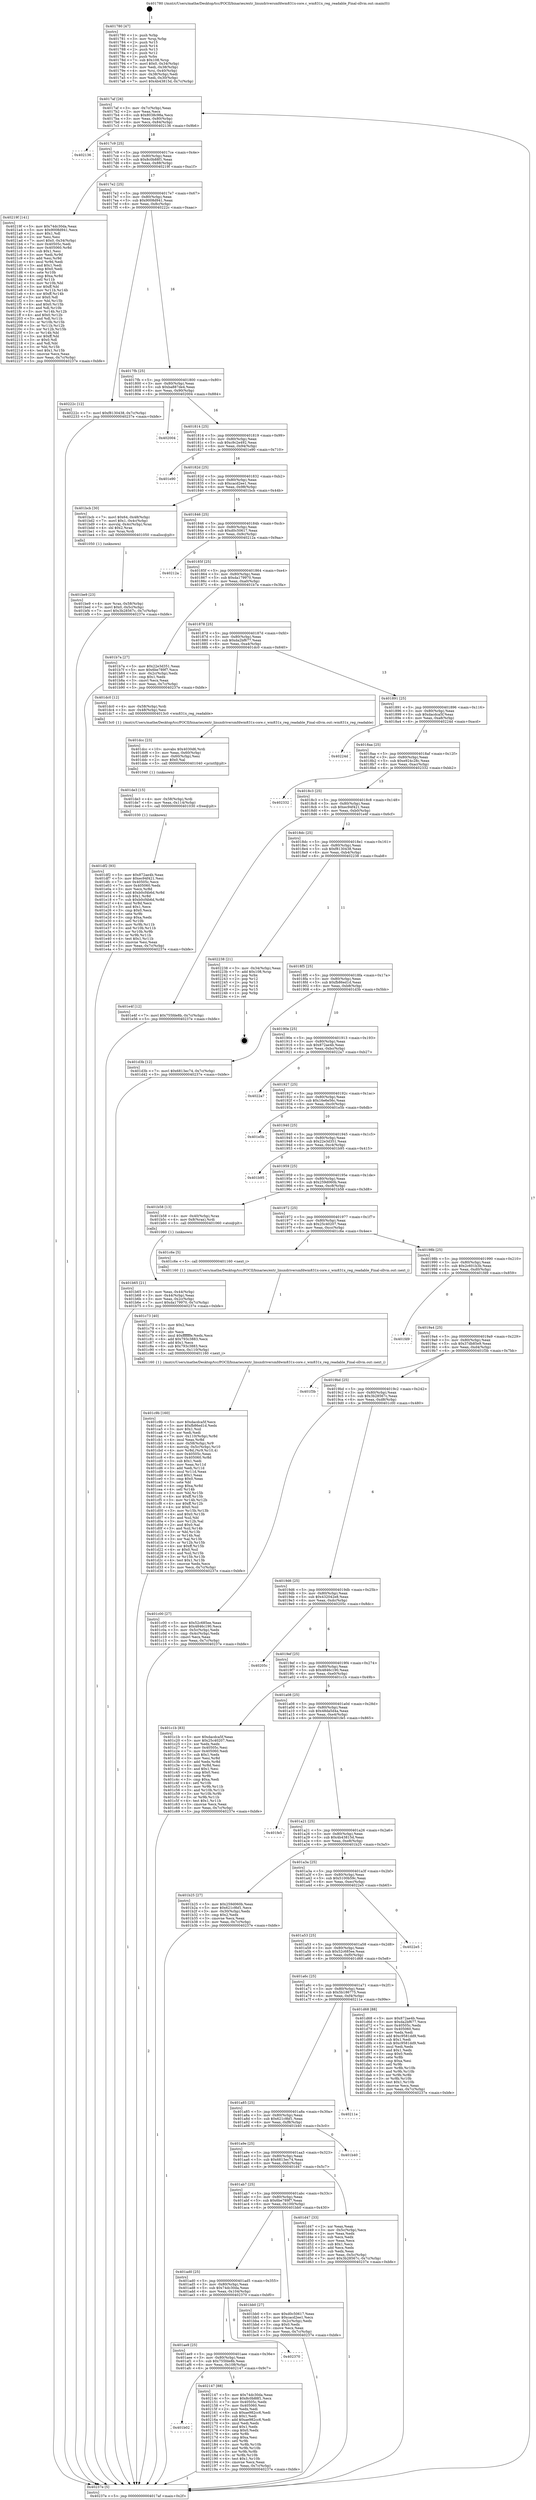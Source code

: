 digraph "0x401780" {
  label = "0x401780 (/mnt/c/Users/mathe/Desktop/tcc/POCII/binaries/extr_linuxdriversmfdwm831x-core.c_wm831x_reg_readable_Final-ollvm.out::main(0))"
  labelloc = "t"
  node[shape=record]

  Entry [label="",width=0.3,height=0.3,shape=circle,fillcolor=black,style=filled]
  "0x4017af" [label="{
     0x4017af [26]\l
     | [instrs]\l
     &nbsp;&nbsp;0x4017af \<+3\>: mov -0x7c(%rbp),%eax\l
     &nbsp;&nbsp;0x4017b2 \<+2\>: mov %eax,%ecx\l
     &nbsp;&nbsp;0x4017b4 \<+6\>: sub $0x8038c98a,%ecx\l
     &nbsp;&nbsp;0x4017ba \<+3\>: mov %eax,-0x80(%rbp)\l
     &nbsp;&nbsp;0x4017bd \<+6\>: mov %ecx,-0x84(%rbp)\l
     &nbsp;&nbsp;0x4017c3 \<+6\>: je 0000000000402136 \<main+0x9b6\>\l
  }"]
  "0x402136" [label="{
     0x402136\l
  }", style=dashed]
  "0x4017c9" [label="{
     0x4017c9 [25]\l
     | [instrs]\l
     &nbsp;&nbsp;0x4017c9 \<+5\>: jmp 00000000004017ce \<main+0x4e\>\l
     &nbsp;&nbsp;0x4017ce \<+3\>: mov -0x80(%rbp),%eax\l
     &nbsp;&nbsp;0x4017d1 \<+5\>: sub $0x8c0b88f1,%eax\l
     &nbsp;&nbsp;0x4017d6 \<+6\>: mov %eax,-0x88(%rbp)\l
     &nbsp;&nbsp;0x4017dc \<+6\>: je 000000000040219f \<main+0xa1f\>\l
  }"]
  Exit [label="",width=0.3,height=0.3,shape=circle,fillcolor=black,style=filled,peripheries=2]
  "0x40219f" [label="{
     0x40219f [141]\l
     | [instrs]\l
     &nbsp;&nbsp;0x40219f \<+5\>: mov $0x74dc30da,%eax\l
     &nbsp;&nbsp;0x4021a4 \<+5\>: mov $0x9008d941,%ecx\l
     &nbsp;&nbsp;0x4021a9 \<+2\>: mov $0x1,%dl\l
     &nbsp;&nbsp;0x4021ab \<+2\>: xor %esi,%esi\l
     &nbsp;&nbsp;0x4021ad \<+7\>: movl $0x0,-0x34(%rbp)\l
     &nbsp;&nbsp;0x4021b4 \<+7\>: mov 0x40505c,%edi\l
     &nbsp;&nbsp;0x4021bb \<+8\>: mov 0x405060,%r8d\l
     &nbsp;&nbsp;0x4021c3 \<+3\>: sub $0x1,%esi\l
     &nbsp;&nbsp;0x4021c6 \<+3\>: mov %edi,%r9d\l
     &nbsp;&nbsp;0x4021c9 \<+3\>: add %esi,%r9d\l
     &nbsp;&nbsp;0x4021cc \<+4\>: imul %r9d,%edi\l
     &nbsp;&nbsp;0x4021d0 \<+3\>: and $0x1,%edi\l
     &nbsp;&nbsp;0x4021d3 \<+3\>: cmp $0x0,%edi\l
     &nbsp;&nbsp;0x4021d6 \<+4\>: sete %r10b\l
     &nbsp;&nbsp;0x4021da \<+4\>: cmp $0xa,%r8d\l
     &nbsp;&nbsp;0x4021de \<+4\>: setl %r11b\l
     &nbsp;&nbsp;0x4021e2 \<+3\>: mov %r10b,%bl\l
     &nbsp;&nbsp;0x4021e5 \<+3\>: xor $0xff,%bl\l
     &nbsp;&nbsp;0x4021e8 \<+3\>: mov %r11b,%r14b\l
     &nbsp;&nbsp;0x4021eb \<+4\>: xor $0xff,%r14b\l
     &nbsp;&nbsp;0x4021ef \<+3\>: xor $0x0,%dl\l
     &nbsp;&nbsp;0x4021f2 \<+3\>: mov %bl,%r15b\l
     &nbsp;&nbsp;0x4021f5 \<+4\>: and $0x0,%r15b\l
     &nbsp;&nbsp;0x4021f9 \<+3\>: and %dl,%r10b\l
     &nbsp;&nbsp;0x4021fc \<+3\>: mov %r14b,%r12b\l
     &nbsp;&nbsp;0x4021ff \<+4\>: and $0x0,%r12b\l
     &nbsp;&nbsp;0x402203 \<+3\>: and %dl,%r11b\l
     &nbsp;&nbsp;0x402206 \<+3\>: or %r10b,%r15b\l
     &nbsp;&nbsp;0x402209 \<+3\>: or %r11b,%r12b\l
     &nbsp;&nbsp;0x40220c \<+3\>: xor %r12b,%r15b\l
     &nbsp;&nbsp;0x40220f \<+3\>: or %r14b,%bl\l
     &nbsp;&nbsp;0x402212 \<+3\>: xor $0xff,%bl\l
     &nbsp;&nbsp;0x402215 \<+3\>: or $0x0,%dl\l
     &nbsp;&nbsp;0x402218 \<+2\>: and %dl,%bl\l
     &nbsp;&nbsp;0x40221a \<+3\>: or %bl,%r15b\l
     &nbsp;&nbsp;0x40221d \<+4\>: test $0x1,%r15b\l
     &nbsp;&nbsp;0x402221 \<+3\>: cmovne %ecx,%eax\l
     &nbsp;&nbsp;0x402224 \<+3\>: mov %eax,-0x7c(%rbp)\l
     &nbsp;&nbsp;0x402227 \<+5\>: jmp 000000000040237e \<main+0xbfe\>\l
  }"]
  "0x4017e2" [label="{
     0x4017e2 [25]\l
     | [instrs]\l
     &nbsp;&nbsp;0x4017e2 \<+5\>: jmp 00000000004017e7 \<main+0x67\>\l
     &nbsp;&nbsp;0x4017e7 \<+3\>: mov -0x80(%rbp),%eax\l
     &nbsp;&nbsp;0x4017ea \<+5\>: sub $0x9008d941,%eax\l
     &nbsp;&nbsp;0x4017ef \<+6\>: mov %eax,-0x8c(%rbp)\l
     &nbsp;&nbsp;0x4017f5 \<+6\>: je 000000000040222c \<main+0xaac\>\l
  }"]
  "0x401b02" [label="{
     0x401b02\l
  }", style=dashed]
  "0x40222c" [label="{
     0x40222c [12]\l
     | [instrs]\l
     &nbsp;&nbsp;0x40222c \<+7\>: movl $0xf8130438,-0x7c(%rbp)\l
     &nbsp;&nbsp;0x402233 \<+5\>: jmp 000000000040237e \<main+0xbfe\>\l
  }"]
  "0x4017fb" [label="{
     0x4017fb [25]\l
     | [instrs]\l
     &nbsp;&nbsp;0x4017fb \<+5\>: jmp 0000000000401800 \<main+0x80\>\l
     &nbsp;&nbsp;0x401800 \<+3\>: mov -0x80(%rbp),%eax\l
     &nbsp;&nbsp;0x401803 \<+5\>: sub $0xba887de4,%eax\l
     &nbsp;&nbsp;0x401808 \<+6\>: mov %eax,-0x90(%rbp)\l
     &nbsp;&nbsp;0x40180e \<+6\>: je 0000000000402004 \<main+0x884\>\l
  }"]
  "0x402147" [label="{
     0x402147 [88]\l
     | [instrs]\l
     &nbsp;&nbsp;0x402147 \<+5\>: mov $0x74dc30da,%eax\l
     &nbsp;&nbsp;0x40214c \<+5\>: mov $0x8c0b88f1,%ecx\l
     &nbsp;&nbsp;0x402151 \<+7\>: mov 0x40505c,%edx\l
     &nbsp;&nbsp;0x402158 \<+7\>: mov 0x405060,%esi\l
     &nbsp;&nbsp;0x40215f \<+2\>: mov %edx,%edi\l
     &nbsp;&nbsp;0x402161 \<+6\>: sub $0xae982cc6,%edi\l
     &nbsp;&nbsp;0x402167 \<+3\>: sub $0x1,%edi\l
     &nbsp;&nbsp;0x40216a \<+6\>: add $0xae982cc6,%edi\l
     &nbsp;&nbsp;0x402170 \<+3\>: imul %edi,%edx\l
     &nbsp;&nbsp;0x402173 \<+3\>: and $0x1,%edx\l
     &nbsp;&nbsp;0x402176 \<+3\>: cmp $0x0,%edx\l
     &nbsp;&nbsp;0x402179 \<+4\>: sete %r8b\l
     &nbsp;&nbsp;0x40217d \<+3\>: cmp $0xa,%esi\l
     &nbsp;&nbsp;0x402180 \<+4\>: setl %r9b\l
     &nbsp;&nbsp;0x402184 \<+3\>: mov %r8b,%r10b\l
     &nbsp;&nbsp;0x402187 \<+3\>: and %r9b,%r10b\l
     &nbsp;&nbsp;0x40218a \<+3\>: xor %r9b,%r8b\l
     &nbsp;&nbsp;0x40218d \<+3\>: or %r8b,%r10b\l
     &nbsp;&nbsp;0x402190 \<+4\>: test $0x1,%r10b\l
     &nbsp;&nbsp;0x402194 \<+3\>: cmovne %ecx,%eax\l
     &nbsp;&nbsp;0x402197 \<+3\>: mov %eax,-0x7c(%rbp)\l
     &nbsp;&nbsp;0x40219a \<+5\>: jmp 000000000040237e \<main+0xbfe\>\l
  }"]
  "0x402004" [label="{
     0x402004\l
  }", style=dashed]
  "0x401814" [label="{
     0x401814 [25]\l
     | [instrs]\l
     &nbsp;&nbsp;0x401814 \<+5\>: jmp 0000000000401819 \<main+0x99\>\l
     &nbsp;&nbsp;0x401819 \<+3\>: mov -0x80(%rbp),%eax\l
     &nbsp;&nbsp;0x40181c \<+5\>: sub $0xc9c2e492,%eax\l
     &nbsp;&nbsp;0x401821 \<+6\>: mov %eax,-0x94(%rbp)\l
     &nbsp;&nbsp;0x401827 \<+6\>: je 0000000000401e90 \<main+0x710\>\l
  }"]
  "0x401ae9" [label="{
     0x401ae9 [25]\l
     | [instrs]\l
     &nbsp;&nbsp;0x401ae9 \<+5\>: jmp 0000000000401aee \<main+0x36e\>\l
     &nbsp;&nbsp;0x401aee \<+3\>: mov -0x80(%rbp),%eax\l
     &nbsp;&nbsp;0x401af1 \<+5\>: sub $0x755fde8b,%eax\l
     &nbsp;&nbsp;0x401af6 \<+6\>: mov %eax,-0x108(%rbp)\l
     &nbsp;&nbsp;0x401afc \<+6\>: je 0000000000402147 \<main+0x9c7\>\l
  }"]
  "0x401e90" [label="{
     0x401e90\l
  }", style=dashed]
  "0x40182d" [label="{
     0x40182d [25]\l
     | [instrs]\l
     &nbsp;&nbsp;0x40182d \<+5\>: jmp 0000000000401832 \<main+0xb2\>\l
     &nbsp;&nbsp;0x401832 \<+3\>: mov -0x80(%rbp),%eax\l
     &nbsp;&nbsp;0x401835 \<+5\>: sub $0xcacd2ee1,%eax\l
     &nbsp;&nbsp;0x40183a \<+6\>: mov %eax,-0x98(%rbp)\l
     &nbsp;&nbsp;0x401840 \<+6\>: je 0000000000401bcb \<main+0x44b\>\l
  }"]
  "0x402370" [label="{
     0x402370\l
  }", style=dashed]
  "0x401bcb" [label="{
     0x401bcb [30]\l
     | [instrs]\l
     &nbsp;&nbsp;0x401bcb \<+7\>: movl $0x64,-0x48(%rbp)\l
     &nbsp;&nbsp;0x401bd2 \<+7\>: movl $0x1,-0x4c(%rbp)\l
     &nbsp;&nbsp;0x401bd9 \<+4\>: movslq -0x4c(%rbp),%rax\l
     &nbsp;&nbsp;0x401bdd \<+4\>: shl $0x2,%rax\l
     &nbsp;&nbsp;0x401be1 \<+3\>: mov %rax,%rdi\l
     &nbsp;&nbsp;0x401be4 \<+5\>: call 0000000000401050 \<malloc@plt\>\l
     | [calls]\l
     &nbsp;&nbsp;0x401050 \{1\} (unknown)\l
  }"]
  "0x401846" [label="{
     0x401846 [25]\l
     | [instrs]\l
     &nbsp;&nbsp;0x401846 \<+5\>: jmp 000000000040184b \<main+0xcb\>\l
     &nbsp;&nbsp;0x40184b \<+3\>: mov -0x80(%rbp),%eax\l
     &nbsp;&nbsp;0x40184e \<+5\>: sub $0xd0c50617,%eax\l
     &nbsp;&nbsp;0x401853 \<+6\>: mov %eax,-0x9c(%rbp)\l
     &nbsp;&nbsp;0x401859 \<+6\>: je 000000000040212a \<main+0x9aa\>\l
  }"]
  "0x401df2" [label="{
     0x401df2 [93]\l
     | [instrs]\l
     &nbsp;&nbsp;0x401df2 \<+5\>: mov $0x872ae4b,%eax\l
     &nbsp;&nbsp;0x401df7 \<+5\>: mov $0xec94f421,%esi\l
     &nbsp;&nbsp;0x401dfc \<+7\>: mov 0x40505c,%ecx\l
     &nbsp;&nbsp;0x401e03 \<+7\>: mov 0x405060,%edx\l
     &nbsp;&nbsp;0x401e0a \<+3\>: mov %ecx,%r8d\l
     &nbsp;&nbsp;0x401e0d \<+7\>: add $0xb0cf4b6d,%r8d\l
     &nbsp;&nbsp;0x401e14 \<+4\>: sub $0x1,%r8d\l
     &nbsp;&nbsp;0x401e18 \<+7\>: sub $0xb0cf4b6d,%r8d\l
     &nbsp;&nbsp;0x401e1f \<+4\>: imul %r8d,%ecx\l
     &nbsp;&nbsp;0x401e23 \<+3\>: and $0x1,%ecx\l
     &nbsp;&nbsp;0x401e26 \<+3\>: cmp $0x0,%ecx\l
     &nbsp;&nbsp;0x401e29 \<+4\>: sete %r9b\l
     &nbsp;&nbsp;0x401e2d \<+3\>: cmp $0xa,%edx\l
     &nbsp;&nbsp;0x401e30 \<+4\>: setl %r10b\l
     &nbsp;&nbsp;0x401e34 \<+3\>: mov %r9b,%r11b\l
     &nbsp;&nbsp;0x401e37 \<+3\>: and %r10b,%r11b\l
     &nbsp;&nbsp;0x401e3a \<+3\>: xor %r10b,%r9b\l
     &nbsp;&nbsp;0x401e3d \<+3\>: or %r9b,%r11b\l
     &nbsp;&nbsp;0x401e40 \<+4\>: test $0x1,%r11b\l
     &nbsp;&nbsp;0x401e44 \<+3\>: cmovne %esi,%eax\l
     &nbsp;&nbsp;0x401e47 \<+3\>: mov %eax,-0x7c(%rbp)\l
     &nbsp;&nbsp;0x401e4a \<+5\>: jmp 000000000040237e \<main+0xbfe\>\l
  }"]
  "0x40212a" [label="{
     0x40212a\l
  }", style=dashed]
  "0x40185f" [label="{
     0x40185f [25]\l
     | [instrs]\l
     &nbsp;&nbsp;0x40185f \<+5\>: jmp 0000000000401864 \<main+0xe4\>\l
     &nbsp;&nbsp;0x401864 \<+3\>: mov -0x80(%rbp),%eax\l
     &nbsp;&nbsp;0x401867 \<+5\>: sub $0xda179970,%eax\l
     &nbsp;&nbsp;0x40186c \<+6\>: mov %eax,-0xa0(%rbp)\l
     &nbsp;&nbsp;0x401872 \<+6\>: je 0000000000401b7a \<main+0x3fa\>\l
  }"]
  "0x401de3" [label="{
     0x401de3 [15]\l
     | [instrs]\l
     &nbsp;&nbsp;0x401de3 \<+4\>: mov -0x58(%rbp),%rdi\l
     &nbsp;&nbsp;0x401de7 \<+6\>: mov %eax,-0x114(%rbp)\l
     &nbsp;&nbsp;0x401ded \<+5\>: call 0000000000401030 \<free@plt\>\l
     | [calls]\l
     &nbsp;&nbsp;0x401030 \{1\} (unknown)\l
  }"]
  "0x401b7a" [label="{
     0x401b7a [27]\l
     | [instrs]\l
     &nbsp;&nbsp;0x401b7a \<+5\>: mov $0x22e3d351,%eax\l
     &nbsp;&nbsp;0x401b7f \<+5\>: mov $0x6be789f7,%ecx\l
     &nbsp;&nbsp;0x401b84 \<+3\>: mov -0x2c(%rbp),%edx\l
     &nbsp;&nbsp;0x401b87 \<+3\>: cmp $0x1,%edx\l
     &nbsp;&nbsp;0x401b8a \<+3\>: cmovl %ecx,%eax\l
     &nbsp;&nbsp;0x401b8d \<+3\>: mov %eax,-0x7c(%rbp)\l
     &nbsp;&nbsp;0x401b90 \<+5\>: jmp 000000000040237e \<main+0xbfe\>\l
  }"]
  "0x401878" [label="{
     0x401878 [25]\l
     | [instrs]\l
     &nbsp;&nbsp;0x401878 \<+5\>: jmp 000000000040187d \<main+0xfd\>\l
     &nbsp;&nbsp;0x40187d \<+3\>: mov -0x80(%rbp),%eax\l
     &nbsp;&nbsp;0x401880 \<+5\>: sub $0xda2bf677,%eax\l
     &nbsp;&nbsp;0x401885 \<+6\>: mov %eax,-0xa4(%rbp)\l
     &nbsp;&nbsp;0x40188b \<+6\>: je 0000000000401dc0 \<main+0x640\>\l
  }"]
  "0x401dcc" [label="{
     0x401dcc [23]\l
     | [instrs]\l
     &nbsp;&nbsp;0x401dcc \<+10\>: movabs $0x4030d6,%rdi\l
     &nbsp;&nbsp;0x401dd6 \<+3\>: mov %eax,-0x60(%rbp)\l
     &nbsp;&nbsp;0x401dd9 \<+3\>: mov -0x60(%rbp),%esi\l
     &nbsp;&nbsp;0x401ddc \<+2\>: mov $0x0,%al\l
     &nbsp;&nbsp;0x401dde \<+5\>: call 0000000000401040 \<printf@plt\>\l
     | [calls]\l
     &nbsp;&nbsp;0x401040 \{1\} (unknown)\l
  }"]
  "0x401dc0" [label="{
     0x401dc0 [12]\l
     | [instrs]\l
     &nbsp;&nbsp;0x401dc0 \<+4\>: mov -0x58(%rbp),%rdi\l
     &nbsp;&nbsp;0x401dc4 \<+3\>: mov -0x48(%rbp),%esi\l
     &nbsp;&nbsp;0x401dc7 \<+5\>: call 00000000004013c0 \<wm831x_reg_readable\>\l
     | [calls]\l
     &nbsp;&nbsp;0x4013c0 \{1\} (/mnt/c/Users/mathe/Desktop/tcc/POCII/binaries/extr_linuxdriversmfdwm831x-core.c_wm831x_reg_readable_Final-ollvm.out::wm831x_reg_readable)\l
  }"]
  "0x401891" [label="{
     0x401891 [25]\l
     | [instrs]\l
     &nbsp;&nbsp;0x401891 \<+5\>: jmp 0000000000401896 \<main+0x116\>\l
     &nbsp;&nbsp;0x401896 \<+3\>: mov -0x80(%rbp),%eax\l
     &nbsp;&nbsp;0x401899 \<+5\>: sub $0xdacdca5f,%eax\l
     &nbsp;&nbsp;0x40189e \<+6\>: mov %eax,-0xa8(%rbp)\l
     &nbsp;&nbsp;0x4018a4 \<+6\>: je 000000000040224d \<main+0xacd\>\l
  }"]
  "0x401c9b" [label="{
     0x401c9b [160]\l
     | [instrs]\l
     &nbsp;&nbsp;0x401c9b \<+5\>: mov $0xdacdca5f,%ecx\l
     &nbsp;&nbsp;0x401ca0 \<+5\>: mov $0xfb86ed1d,%edx\l
     &nbsp;&nbsp;0x401ca5 \<+3\>: mov $0x1,%sil\l
     &nbsp;&nbsp;0x401ca8 \<+2\>: xor %edi,%edi\l
     &nbsp;&nbsp;0x401caa \<+7\>: mov -0x110(%rbp),%r8d\l
     &nbsp;&nbsp;0x401cb1 \<+4\>: imul %eax,%r8d\l
     &nbsp;&nbsp;0x401cb5 \<+4\>: mov -0x58(%rbp),%r9\l
     &nbsp;&nbsp;0x401cb9 \<+4\>: movslq -0x5c(%rbp),%r10\l
     &nbsp;&nbsp;0x401cbd \<+4\>: mov %r8d,(%r9,%r10,4)\l
     &nbsp;&nbsp;0x401cc1 \<+7\>: mov 0x40505c,%eax\l
     &nbsp;&nbsp;0x401cc8 \<+8\>: mov 0x405060,%r8d\l
     &nbsp;&nbsp;0x401cd0 \<+3\>: sub $0x1,%edi\l
     &nbsp;&nbsp;0x401cd3 \<+3\>: mov %eax,%r11d\l
     &nbsp;&nbsp;0x401cd6 \<+3\>: add %edi,%r11d\l
     &nbsp;&nbsp;0x401cd9 \<+4\>: imul %r11d,%eax\l
     &nbsp;&nbsp;0x401cdd \<+3\>: and $0x1,%eax\l
     &nbsp;&nbsp;0x401ce0 \<+3\>: cmp $0x0,%eax\l
     &nbsp;&nbsp;0x401ce3 \<+3\>: sete %bl\l
     &nbsp;&nbsp;0x401ce6 \<+4\>: cmp $0xa,%r8d\l
     &nbsp;&nbsp;0x401cea \<+4\>: setl %r14b\l
     &nbsp;&nbsp;0x401cee \<+3\>: mov %bl,%r15b\l
     &nbsp;&nbsp;0x401cf1 \<+4\>: xor $0xff,%r15b\l
     &nbsp;&nbsp;0x401cf5 \<+3\>: mov %r14b,%r12b\l
     &nbsp;&nbsp;0x401cf8 \<+4\>: xor $0xff,%r12b\l
     &nbsp;&nbsp;0x401cfc \<+4\>: xor $0x0,%sil\l
     &nbsp;&nbsp;0x401d00 \<+3\>: mov %r15b,%r13b\l
     &nbsp;&nbsp;0x401d03 \<+4\>: and $0x0,%r13b\l
     &nbsp;&nbsp;0x401d07 \<+3\>: and %sil,%bl\l
     &nbsp;&nbsp;0x401d0a \<+3\>: mov %r12b,%al\l
     &nbsp;&nbsp;0x401d0d \<+2\>: and $0x0,%al\l
     &nbsp;&nbsp;0x401d0f \<+3\>: and %sil,%r14b\l
     &nbsp;&nbsp;0x401d12 \<+3\>: or %bl,%r13b\l
     &nbsp;&nbsp;0x401d15 \<+3\>: or %r14b,%al\l
     &nbsp;&nbsp;0x401d18 \<+3\>: xor %al,%r13b\l
     &nbsp;&nbsp;0x401d1b \<+3\>: or %r12b,%r15b\l
     &nbsp;&nbsp;0x401d1e \<+4\>: xor $0xff,%r15b\l
     &nbsp;&nbsp;0x401d22 \<+4\>: or $0x0,%sil\l
     &nbsp;&nbsp;0x401d26 \<+3\>: and %sil,%r15b\l
     &nbsp;&nbsp;0x401d29 \<+3\>: or %r15b,%r13b\l
     &nbsp;&nbsp;0x401d2c \<+4\>: test $0x1,%r13b\l
     &nbsp;&nbsp;0x401d30 \<+3\>: cmovne %edx,%ecx\l
     &nbsp;&nbsp;0x401d33 \<+3\>: mov %ecx,-0x7c(%rbp)\l
     &nbsp;&nbsp;0x401d36 \<+5\>: jmp 000000000040237e \<main+0xbfe\>\l
  }"]
  "0x40224d" [label="{
     0x40224d\l
  }", style=dashed]
  "0x4018aa" [label="{
     0x4018aa [25]\l
     | [instrs]\l
     &nbsp;&nbsp;0x4018aa \<+5\>: jmp 00000000004018af \<main+0x12f\>\l
     &nbsp;&nbsp;0x4018af \<+3\>: mov -0x80(%rbp),%eax\l
     &nbsp;&nbsp;0x4018b2 \<+5\>: sub $0xe924c28c,%eax\l
     &nbsp;&nbsp;0x4018b7 \<+6\>: mov %eax,-0xac(%rbp)\l
     &nbsp;&nbsp;0x4018bd \<+6\>: je 0000000000402332 \<main+0xbb2\>\l
  }"]
  "0x401c73" [label="{
     0x401c73 [40]\l
     | [instrs]\l
     &nbsp;&nbsp;0x401c73 \<+5\>: mov $0x2,%ecx\l
     &nbsp;&nbsp;0x401c78 \<+1\>: cltd\l
     &nbsp;&nbsp;0x401c79 \<+2\>: idiv %ecx\l
     &nbsp;&nbsp;0x401c7b \<+6\>: imul $0xfffffffe,%edx,%ecx\l
     &nbsp;&nbsp;0x401c81 \<+6\>: add $0x793c3883,%ecx\l
     &nbsp;&nbsp;0x401c87 \<+3\>: add $0x1,%ecx\l
     &nbsp;&nbsp;0x401c8a \<+6\>: sub $0x793c3883,%ecx\l
     &nbsp;&nbsp;0x401c90 \<+6\>: mov %ecx,-0x110(%rbp)\l
     &nbsp;&nbsp;0x401c96 \<+5\>: call 0000000000401160 \<next_i\>\l
     | [calls]\l
     &nbsp;&nbsp;0x401160 \{1\} (/mnt/c/Users/mathe/Desktop/tcc/POCII/binaries/extr_linuxdriversmfdwm831x-core.c_wm831x_reg_readable_Final-ollvm.out::next_i)\l
  }"]
  "0x402332" [label="{
     0x402332\l
  }", style=dashed]
  "0x4018c3" [label="{
     0x4018c3 [25]\l
     | [instrs]\l
     &nbsp;&nbsp;0x4018c3 \<+5\>: jmp 00000000004018c8 \<main+0x148\>\l
     &nbsp;&nbsp;0x4018c8 \<+3\>: mov -0x80(%rbp),%eax\l
     &nbsp;&nbsp;0x4018cb \<+5\>: sub $0xec94f421,%eax\l
     &nbsp;&nbsp;0x4018d0 \<+6\>: mov %eax,-0xb0(%rbp)\l
     &nbsp;&nbsp;0x4018d6 \<+6\>: je 0000000000401e4f \<main+0x6cf\>\l
  }"]
  "0x401be9" [label="{
     0x401be9 [23]\l
     | [instrs]\l
     &nbsp;&nbsp;0x401be9 \<+4\>: mov %rax,-0x58(%rbp)\l
     &nbsp;&nbsp;0x401bed \<+7\>: movl $0x0,-0x5c(%rbp)\l
     &nbsp;&nbsp;0x401bf4 \<+7\>: movl $0x3b28567c,-0x7c(%rbp)\l
     &nbsp;&nbsp;0x401bfb \<+5\>: jmp 000000000040237e \<main+0xbfe\>\l
  }"]
  "0x401e4f" [label="{
     0x401e4f [12]\l
     | [instrs]\l
     &nbsp;&nbsp;0x401e4f \<+7\>: movl $0x755fde8b,-0x7c(%rbp)\l
     &nbsp;&nbsp;0x401e56 \<+5\>: jmp 000000000040237e \<main+0xbfe\>\l
  }"]
  "0x4018dc" [label="{
     0x4018dc [25]\l
     | [instrs]\l
     &nbsp;&nbsp;0x4018dc \<+5\>: jmp 00000000004018e1 \<main+0x161\>\l
     &nbsp;&nbsp;0x4018e1 \<+3\>: mov -0x80(%rbp),%eax\l
     &nbsp;&nbsp;0x4018e4 \<+5\>: sub $0xf8130438,%eax\l
     &nbsp;&nbsp;0x4018e9 \<+6\>: mov %eax,-0xb4(%rbp)\l
     &nbsp;&nbsp;0x4018ef \<+6\>: je 0000000000402238 \<main+0xab8\>\l
  }"]
  "0x401ad0" [label="{
     0x401ad0 [25]\l
     | [instrs]\l
     &nbsp;&nbsp;0x401ad0 \<+5\>: jmp 0000000000401ad5 \<main+0x355\>\l
     &nbsp;&nbsp;0x401ad5 \<+3\>: mov -0x80(%rbp),%eax\l
     &nbsp;&nbsp;0x401ad8 \<+5\>: sub $0x74dc30da,%eax\l
     &nbsp;&nbsp;0x401add \<+6\>: mov %eax,-0x104(%rbp)\l
     &nbsp;&nbsp;0x401ae3 \<+6\>: je 0000000000402370 \<main+0xbf0\>\l
  }"]
  "0x402238" [label="{
     0x402238 [21]\l
     | [instrs]\l
     &nbsp;&nbsp;0x402238 \<+3\>: mov -0x34(%rbp),%eax\l
     &nbsp;&nbsp;0x40223b \<+7\>: add $0x108,%rsp\l
     &nbsp;&nbsp;0x402242 \<+1\>: pop %rbx\l
     &nbsp;&nbsp;0x402243 \<+2\>: pop %r12\l
     &nbsp;&nbsp;0x402245 \<+2\>: pop %r13\l
     &nbsp;&nbsp;0x402247 \<+2\>: pop %r14\l
     &nbsp;&nbsp;0x402249 \<+2\>: pop %r15\l
     &nbsp;&nbsp;0x40224b \<+1\>: pop %rbp\l
     &nbsp;&nbsp;0x40224c \<+1\>: ret\l
  }"]
  "0x4018f5" [label="{
     0x4018f5 [25]\l
     | [instrs]\l
     &nbsp;&nbsp;0x4018f5 \<+5\>: jmp 00000000004018fa \<main+0x17a\>\l
     &nbsp;&nbsp;0x4018fa \<+3\>: mov -0x80(%rbp),%eax\l
     &nbsp;&nbsp;0x4018fd \<+5\>: sub $0xfb86ed1d,%eax\l
     &nbsp;&nbsp;0x401902 \<+6\>: mov %eax,-0xb8(%rbp)\l
     &nbsp;&nbsp;0x401908 \<+6\>: je 0000000000401d3b \<main+0x5bb\>\l
  }"]
  "0x401bb0" [label="{
     0x401bb0 [27]\l
     | [instrs]\l
     &nbsp;&nbsp;0x401bb0 \<+5\>: mov $0xd0c50617,%eax\l
     &nbsp;&nbsp;0x401bb5 \<+5\>: mov $0xcacd2ee1,%ecx\l
     &nbsp;&nbsp;0x401bba \<+3\>: mov -0x2c(%rbp),%edx\l
     &nbsp;&nbsp;0x401bbd \<+3\>: cmp $0x0,%edx\l
     &nbsp;&nbsp;0x401bc0 \<+3\>: cmove %ecx,%eax\l
     &nbsp;&nbsp;0x401bc3 \<+3\>: mov %eax,-0x7c(%rbp)\l
     &nbsp;&nbsp;0x401bc6 \<+5\>: jmp 000000000040237e \<main+0xbfe\>\l
  }"]
  "0x401d3b" [label="{
     0x401d3b [12]\l
     | [instrs]\l
     &nbsp;&nbsp;0x401d3b \<+7\>: movl $0x6813ec74,-0x7c(%rbp)\l
     &nbsp;&nbsp;0x401d42 \<+5\>: jmp 000000000040237e \<main+0xbfe\>\l
  }"]
  "0x40190e" [label="{
     0x40190e [25]\l
     | [instrs]\l
     &nbsp;&nbsp;0x40190e \<+5\>: jmp 0000000000401913 \<main+0x193\>\l
     &nbsp;&nbsp;0x401913 \<+3\>: mov -0x80(%rbp),%eax\l
     &nbsp;&nbsp;0x401916 \<+5\>: sub $0x872ae4b,%eax\l
     &nbsp;&nbsp;0x40191b \<+6\>: mov %eax,-0xbc(%rbp)\l
     &nbsp;&nbsp;0x401921 \<+6\>: je 00000000004022a7 \<main+0xb27\>\l
  }"]
  "0x401ab7" [label="{
     0x401ab7 [25]\l
     | [instrs]\l
     &nbsp;&nbsp;0x401ab7 \<+5\>: jmp 0000000000401abc \<main+0x33c\>\l
     &nbsp;&nbsp;0x401abc \<+3\>: mov -0x80(%rbp),%eax\l
     &nbsp;&nbsp;0x401abf \<+5\>: sub $0x6be789f7,%eax\l
     &nbsp;&nbsp;0x401ac4 \<+6\>: mov %eax,-0x100(%rbp)\l
     &nbsp;&nbsp;0x401aca \<+6\>: je 0000000000401bb0 \<main+0x430\>\l
  }"]
  "0x4022a7" [label="{
     0x4022a7\l
  }", style=dashed]
  "0x401927" [label="{
     0x401927 [25]\l
     | [instrs]\l
     &nbsp;&nbsp;0x401927 \<+5\>: jmp 000000000040192c \<main+0x1ac\>\l
     &nbsp;&nbsp;0x40192c \<+3\>: mov -0x80(%rbp),%eax\l
     &nbsp;&nbsp;0x40192f \<+5\>: sub $0x16e6e56c,%eax\l
     &nbsp;&nbsp;0x401934 \<+6\>: mov %eax,-0xc0(%rbp)\l
     &nbsp;&nbsp;0x40193a \<+6\>: je 0000000000401e5b \<main+0x6db\>\l
  }"]
  "0x401d47" [label="{
     0x401d47 [33]\l
     | [instrs]\l
     &nbsp;&nbsp;0x401d47 \<+2\>: xor %eax,%eax\l
     &nbsp;&nbsp;0x401d49 \<+3\>: mov -0x5c(%rbp),%ecx\l
     &nbsp;&nbsp;0x401d4c \<+2\>: mov %eax,%edx\l
     &nbsp;&nbsp;0x401d4e \<+2\>: sub %ecx,%edx\l
     &nbsp;&nbsp;0x401d50 \<+2\>: mov %eax,%ecx\l
     &nbsp;&nbsp;0x401d52 \<+3\>: sub $0x1,%ecx\l
     &nbsp;&nbsp;0x401d55 \<+2\>: add %ecx,%edx\l
     &nbsp;&nbsp;0x401d57 \<+2\>: sub %edx,%eax\l
     &nbsp;&nbsp;0x401d59 \<+3\>: mov %eax,-0x5c(%rbp)\l
     &nbsp;&nbsp;0x401d5c \<+7\>: movl $0x3b28567c,-0x7c(%rbp)\l
     &nbsp;&nbsp;0x401d63 \<+5\>: jmp 000000000040237e \<main+0xbfe\>\l
  }"]
  "0x401e5b" [label="{
     0x401e5b\l
  }", style=dashed]
  "0x401940" [label="{
     0x401940 [25]\l
     | [instrs]\l
     &nbsp;&nbsp;0x401940 \<+5\>: jmp 0000000000401945 \<main+0x1c5\>\l
     &nbsp;&nbsp;0x401945 \<+3\>: mov -0x80(%rbp),%eax\l
     &nbsp;&nbsp;0x401948 \<+5\>: sub $0x22e3d351,%eax\l
     &nbsp;&nbsp;0x40194d \<+6\>: mov %eax,-0xc4(%rbp)\l
     &nbsp;&nbsp;0x401953 \<+6\>: je 0000000000401b95 \<main+0x415\>\l
  }"]
  "0x401a9e" [label="{
     0x401a9e [25]\l
     | [instrs]\l
     &nbsp;&nbsp;0x401a9e \<+5\>: jmp 0000000000401aa3 \<main+0x323\>\l
     &nbsp;&nbsp;0x401aa3 \<+3\>: mov -0x80(%rbp),%eax\l
     &nbsp;&nbsp;0x401aa6 \<+5\>: sub $0x6813ec74,%eax\l
     &nbsp;&nbsp;0x401aab \<+6\>: mov %eax,-0xfc(%rbp)\l
     &nbsp;&nbsp;0x401ab1 \<+6\>: je 0000000000401d47 \<main+0x5c7\>\l
  }"]
  "0x401b95" [label="{
     0x401b95\l
  }", style=dashed]
  "0x401959" [label="{
     0x401959 [25]\l
     | [instrs]\l
     &nbsp;&nbsp;0x401959 \<+5\>: jmp 000000000040195e \<main+0x1de\>\l
     &nbsp;&nbsp;0x40195e \<+3\>: mov -0x80(%rbp),%eax\l
     &nbsp;&nbsp;0x401961 \<+5\>: sub $0x259d060b,%eax\l
     &nbsp;&nbsp;0x401966 \<+6\>: mov %eax,-0xc8(%rbp)\l
     &nbsp;&nbsp;0x40196c \<+6\>: je 0000000000401b58 \<main+0x3d8\>\l
  }"]
  "0x401b40" [label="{
     0x401b40\l
  }", style=dashed]
  "0x401b58" [label="{
     0x401b58 [13]\l
     | [instrs]\l
     &nbsp;&nbsp;0x401b58 \<+4\>: mov -0x40(%rbp),%rax\l
     &nbsp;&nbsp;0x401b5c \<+4\>: mov 0x8(%rax),%rdi\l
     &nbsp;&nbsp;0x401b60 \<+5\>: call 0000000000401060 \<atoi@plt\>\l
     | [calls]\l
     &nbsp;&nbsp;0x401060 \{1\} (unknown)\l
  }"]
  "0x401972" [label="{
     0x401972 [25]\l
     | [instrs]\l
     &nbsp;&nbsp;0x401972 \<+5\>: jmp 0000000000401977 \<main+0x1f7\>\l
     &nbsp;&nbsp;0x401977 \<+3\>: mov -0x80(%rbp),%eax\l
     &nbsp;&nbsp;0x40197a \<+5\>: sub $0x25c40207,%eax\l
     &nbsp;&nbsp;0x40197f \<+6\>: mov %eax,-0xcc(%rbp)\l
     &nbsp;&nbsp;0x401985 \<+6\>: je 0000000000401c6e \<main+0x4ee\>\l
  }"]
  "0x401a85" [label="{
     0x401a85 [25]\l
     | [instrs]\l
     &nbsp;&nbsp;0x401a85 \<+5\>: jmp 0000000000401a8a \<main+0x30a\>\l
     &nbsp;&nbsp;0x401a8a \<+3\>: mov -0x80(%rbp),%eax\l
     &nbsp;&nbsp;0x401a8d \<+5\>: sub $0x621c9bf1,%eax\l
     &nbsp;&nbsp;0x401a92 \<+6\>: mov %eax,-0xf8(%rbp)\l
     &nbsp;&nbsp;0x401a98 \<+6\>: je 0000000000401b40 \<main+0x3c0\>\l
  }"]
  "0x401c6e" [label="{
     0x401c6e [5]\l
     | [instrs]\l
     &nbsp;&nbsp;0x401c6e \<+5\>: call 0000000000401160 \<next_i\>\l
     | [calls]\l
     &nbsp;&nbsp;0x401160 \{1\} (/mnt/c/Users/mathe/Desktop/tcc/POCII/binaries/extr_linuxdriversmfdwm831x-core.c_wm831x_reg_readable_Final-ollvm.out::next_i)\l
  }"]
  "0x40198b" [label="{
     0x40198b [25]\l
     | [instrs]\l
     &nbsp;&nbsp;0x40198b \<+5\>: jmp 0000000000401990 \<main+0x210\>\l
     &nbsp;&nbsp;0x401990 \<+3\>: mov -0x80(%rbp),%eax\l
     &nbsp;&nbsp;0x401993 \<+5\>: sub $0x2c601b3b,%eax\l
     &nbsp;&nbsp;0x401998 \<+6\>: mov %eax,-0xd0(%rbp)\l
     &nbsp;&nbsp;0x40199e \<+6\>: je 0000000000401fd9 \<main+0x859\>\l
  }"]
  "0x40211e" [label="{
     0x40211e\l
  }", style=dashed]
  "0x401fd9" [label="{
     0x401fd9\l
  }", style=dashed]
  "0x4019a4" [label="{
     0x4019a4 [25]\l
     | [instrs]\l
     &nbsp;&nbsp;0x4019a4 \<+5\>: jmp 00000000004019a9 \<main+0x229\>\l
     &nbsp;&nbsp;0x4019a9 \<+3\>: mov -0x80(%rbp),%eax\l
     &nbsp;&nbsp;0x4019ac \<+5\>: sub $0x37db85e9,%eax\l
     &nbsp;&nbsp;0x4019b1 \<+6\>: mov %eax,-0xd4(%rbp)\l
     &nbsp;&nbsp;0x4019b7 \<+6\>: je 0000000000401f3b \<main+0x7bb\>\l
  }"]
  "0x401a6c" [label="{
     0x401a6c [25]\l
     | [instrs]\l
     &nbsp;&nbsp;0x401a6c \<+5\>: jmp 0000000000401a71 \<main+0x2f1\>\l
     &nbsp;&nbsp;0x401a71 \<+3\>: mov -0x80(%rbp),%eax\l
     &nbsp;&nbsp;0x401a74 \<+5\>: sub $0x5b186775,%eax\l
     &nbsp;&nbsp;0x401a79 \<+6\>: mov %eax,-0xf4(%rbp)\l
     &nbsp;&nbsp;0x401a7f \<+6\>: je 000000000040211e \<main+0x99e\>\l
  }"]
  "0x401f3b" [label="{
     0x401f3b\l
  }", style=dashed]
  "0x4019bd" [label="{
     0x4019bd [25]\l
     | [instrs]\l
     &nbsp;&nbsp;0x4019bd \<+5\>: jmp 00000000004019c2 \<main+0x242\>\l
     &nbsp;&nbsp;0x4019c2 \<+3\>: mov -0x80(%rbp),%eax\l
     &nbsp;&nbsp;0x4019c5 \<+5\>: sub $0x3b28567c,%eax\l
     &nbsp;&nbsp;0x4019ca \<+6\>: mov %eax,-0xd8(%rbp)\l
     &nbsp;&nbsp;0x4019d0 \<+6\>: je 0000000000401c00 \<main+0x480\>\l
  }"]
  "0x401d68" [label="{
     0x401d68 [88]\l
     | [instrs]\l
     &nbsp;&nbsp;0x401d68 \<+5\>: mov $0x872ae4b,%eax\l
     &nbsp;&nbsp;0x401d6d \<+5\>: mov $0xda2bf677,%ecx\l
     &nbsp;&nbsp;0x401d72 \<+7\>: mov 0x40505c,%edx\l
     &nbsp;&nbsp;0x401d79 \<+7\>: mov 0x405060,%esi\l
     &nbsp;&nbsp;0x401d80 \<+2\>: mov %edx,%edi\l
     &nbsp;&nbsp;0x401d82 \<+6\>: add $0xc9581dd9,%edi\l
     &nbsp;&nbsp;0x401d88 \<+3\>: sub $0x1,%edi\l
     &nbsp;&nbsp;0x401d8b \<+6\>: sub $0xc9581dd9,%edi\l
     &nbsp;&nbsp;0x401d91 \<+3\>: imul %edi,%edx\l
     &nbsp;&nbsp;0x401d94 \<+3\>: and $0x1,%edx\l
     &nbsp;&nbsp;0x401d97 \<+3\>: cmp $0x0,%edx\l
     &nbsp;&nbsp;0x401d9a \<+4\>: sete %r8b\l
     &nbsp;&nbsp;0x401d9e \<+3\>: cmp $0xa,%esi\l
     &nbsp;&nbsp;0x401da1 \<+4\>: setl %r9b\l
     &nbsp;&nbsp;0x401da5 \<+3\>: mov %r8b,%r10b\l
     &nbsp;&nbsp;0x401da8 \<+3\>: and %r9b,%r10b\l
     &nbsp;&nbsp;0x401dab \<+3\>: xor %r9b,%r8b\l
     &nbsp;&nbsp;0x401dae \<+3\>: or %r8b,%r10b\l
     &nbsp;&nbsp;0x401db1 \<+4\>: test $0x1,%r10b\l
     &nbsp;&nbsp;0x401db5 \<+3\>: cmovne %ecx,%eax\l
     &nbsp;&nbsp;0x401db8 \<+3\>: mov %eax,-0x7c(%rbp)\l
     &nbsp;&nbsp;0x401dbb \<+5\>: jmp 000000000040237e \<main+0xbfe\>\l
  }"]
  "0x401c00" [label="{
     0x401c00 [27]\l
     | [instrs]\l
     &nbsp;&nbsp;0x401c00 \<+5\>: mov $0x52c685ee,%eax\l
     &nbsp;&nbsp;0x401c05 \<+5\>: mov $0x4846c190,%ecx\l
     &nbsp;&nbsp;0x401c0a \<+3\>: mov -0x5c(%rbp),%edx\l
     &nbsp;&nbsp;0x401c0d \<+3\>: cmp -0x4c(%rbp),%edx\l
     &nbsp;&nbsp;0x401c10 \<+3\>: cmovl %ecx,%eax\l
     &nbsp;&nbsp;0x401c13 \<+3\>: mov %eax,-0x7c(%rbp)\l
     &nbsp;&nbsp;0x401c16 \<+5\>: jmp 000000000040237e \<main+0xbfe\>\l
  }"]
  "0x4019d6" [label="{
     0x4019d6 [25]\l
     | [instrs]\l
     &nbsp;&nbsp;0x4019d6 \<+5\>: jmp 00000000004019db \<main+0x25b\>\l
     &nbsp;&nbsp;0x4019db \<+3\>: mov -0x80(%rbp),%eax\l
     &nbsp;&nbsp;0x4019de \<+5\>: sub $0x432042e8,%eax\l
     &nbsp;&nbsp;0x4019e3 \<+6\>: mov %eax,-0xdc(%rbp)\l
     &nbsp;&nbsp;0x4019e9 \<+6\>: je 000000000040205c \<main+0x8dc\>\l
  }"]
  "0x401a53" [label="{
     0x401a53 [25]\l
     | [instrs]\l
     &nbsp;&nbsp;0x401a53 \<+5\>: jmp 0000000000401a58 \<main+0x2d8\>\l
     &nbsp;&nbsp;0x401a58 \<+3\>: mov -0x80(%rbp),%eax\l
     &nbsp;&nbsp;0x401a5b \<+5\>: sub $0x52c685ee,%eax\l
     &nbsp;&nbsp;0x401a60 \<+6\>: mov %eax,-0xf0(%rbp)\l
     &nbsp;&nbsp;0x401a66 \<+6\>: je 0000000000401d68 \<main+0x5e8\>\l
  }"]
  "0x40205c" [label="{
     0x40205c\l
  }", style=dashed]
  "0x4019ef" [label="{
     0x4019ef [25]\l
     | [instrs]\l
     &nbsp;&nbsp;0x4019ef \<+5\>: jmp 00000000004019f4 \<main+0x274\>\l
     &nbsp;&nbsp;0x4019f4 \<+3\>: mov -0x80(%rbp),%eax\l
     &nbsp;&nbsp;0x4019f7 \<+5\>: sub $0x4846c190,%eax\l
     &nbsp;&nbsp;0x4019fc \<+6\>: mov %eax,-0xe0(%rbp)\l
     &nbsp;&nbsp;0x401a02 \<+6\>: je 0000000000401c1b \<main+0x49b\>\l
  }"]
  "0x4022e5" [label="{
     0x4022e5\l
  }", style=dashed]
  "0x401c1b" [label="{
     0x401c1b [83]\l
     | [instrs]\l
     &nbsp;&nbsp;0x401c1b \<+5\>: mov $0xdacdca5f,%eax\l
     &nbsp;&nbsp;0x401c20 \<+5\>: mov $0x25c40207,%ecx\l
     &nbsp;&nbsp;0x401c25 \<+2\>: xor %edx,%edx\l
     &nbsp;&nbsp;0x401c27 \<+7\>: mov 0x40505c,%esi\l
     &nbsp;&nbsp;0x401c2e \<+7\>: mov 0x405060,%edi\l
     &nbsp;&nbsp;0x401c35 \<+3\>: sub $0x1,%edx\l
     &nbsp;&nbsp;0x401c38 \<+3\>: mov %esi,%r8d\l
     &nbsp;&nbsp;0x401c3b \<+3\>: add %edx,%r8d\l
     &nbsp;&nbsp;0x401c3e \<+4\>: imul %r8d,%esi\l
     &nbsp;&nbsp;0x401c42 \<+3\>: and $0x1,%esi\l
     &nbsp;&nbsp;0x401c45 \<+3\>: cmp $0x0,%esi\l
     &nbsp;&nbsp;0x401c48 \<+4\>: sete %r9b\l
     &nbsp;&nbsp;0x401c4c \<+3\>: cmp $0xa,%edi\l
     &nbsp;&nbsp;0x401c4f \<+4\>: setl %r10b\l
     &nbsp;&nbsp;0x401c53 \<+3\>: mov %r9b,%r11b\l
     &nbsp;&nbsp;0x401c56 \<+3\>: and %r10b,%r11b\l
     &nbsp;&nbsp;0x401c59 \<+3\>: xor %r10b,%r9b\l
     &nbsp;&nbsp;0x401c5c \<+3\>: or %r9b,%r11b\l
     &nbsp;&nbsp;0x401c5f \<+4\>: test $0x1,%r11b\l
     &nbsp;&nbsp;0x401c63 \<+3\>: cmovne %ecx,%eax\l
     &nbsp;&nbsp;0x401c66 \<+3\>: mov %eax,-0x7c(%rbp)\l
     &nbsp;&nbsp;0x401c69 \<+5\>: jmp 000000000040237e \<main+0xbfe\>\l
  }"]
  "0x401a08" [label="{
     0x401a08 [25]\l
     | [instrs]\l
     &nbsp;&nbsp;0x401a08 \<+5\>: jmp 0000000000401a0d \<main+0x28d\>\l
     &nbsp;&nbsp;0x401a0d \<+3\>: mov -0x80(%rbp),%eax\l
     &nbsp;&nbsp;0x401a10 \<+5\>: sub $0x48da5d4a,%eax\l
     &nbsp;&nbsp;0x401a15 \<+6\>: mov %eax,-0xe4(%rbp)\l
     &nbsp;&nbsp;0x401a1b \<+6\>: je 0000000000401fe5 \<main+0x865\>\l
  }"]
  "0x401b65" [label="{
     0x401b65 [21]\l
     | [instrs]\l
     &nbsp;&nbsp;0x401b65 \<+3\>: mov %eax,-0x44(%rbp)\l
     &nbsp;&nbsp;0x401b68 \<+3\>: mov -0x44(%rbp),%eax\l
     &nbsp;&nbsp;0x401b6b \<+3\>: mov %eax,-0x2c(%rbp)\l
     &nbsp;&nbsp;0x401b6e \<+7\>: movl $0xda179970,-0x7c(%rbp)\l
     &nbsp;&nbsp;0x401b75 \<+5\>: jmp 000000000040237e \<main+0xbfe\>\l
  }"]
  "0x401fe5" [label="{
     0x401fe5\l
  }", style=dashed]
  "0x401a21" [label="{
     0x401a21 [25]\l
     | [instrs]\l
     &nbsp;&nbsp;0x401a21 \<+5\>: jmp 0000000000401a26 \<main+0x2a6\>\l
     &nbsp;&nbsp;0x401a26 \<+3\>: mov -0x80(%rbp),%eax\l
     &nbsp;&nbsp;0x401a29 \<+5\>: sub $0x4b43815d,%eax\l
     &nbsp;&nbsp;0x401a2e \<+6\>: mov %eax,-0xe8(%rbp)\l
     &nbsp;&nbsp;0x401a34 \<+6\>: je 0000000000401b25 \<main+0x3a5\>\l
  }"]
  "0x401780" [label="{
     0x401780 [47]\l
     | [instrs]\l
     &nbsp;&nbsp;0x401780 \<+1\>: push %rbp\l
     &nbsp;&nbsp;0x401781 \<+3\>: mov %rsp,%rbp\l
     &nbsp;&nbsp;0x401784 \<+2\>: push %r15\l
     &nbsp;&nbsp;0x401786 \<+2\>: push %r14\l
     &nbsp;&nbsp;0x401788 \<+2\>: push %r13\l
     &nbsp;&nbsp;0x40178a \<+2\>: push %r12\l
     &nbsp;&nbsp;0x40178c \<+1\>: push %rbx\l
     &nbsp;&nbsp;0x40178d \<+7\>: sub $0x108,%rsp\l
     &nbsp;&nbsp;0x401794 \<+7\>: movl $0x0,-0x34(%rbp)\l
     &nbsp;&nbsp;0x40179b \<+3\>: mov %edi,-0x38(%rbp)\l
     &nbsp;&nbsp;0x40179e \<+4\>: mov %rsi,-0x40(%rbp)\l
     &nbsp;&nbsp;0x4017a2 \<+3\>: mov -0x38(%rbp),%edi\l
     &nbsp;&nbsp;0x4017a5 \<+3\>: mov %edi,-0x30(%rbp)\l
     &nbsp;&nbsp;0x4017a8 \<+7\>: movl $0x4b43815d,-0x7c(%rbp)\l
  }"]
  "0x401b25" [label="{
     0x401b25 [27]\l
     | [instrs]\l
     &nbsp;&nbsp;0x401b25 \<+5\>: mov $0x259d060b,%eax\l
     &nbsp;&nbsp;0x401b2a \<+5\>: mov $0x621c9bf1,%ecx\l
     &nbsp;&nbsp;0x401b2f \<+3\>: mov -0x30(%rbp),%edx\l
     &nbsp;&nbsp;0x401b32 \<+3\>: cmp $0x2,%edx\l
     &nbsp;&nbsp;0x401b35 \<+3\>: cmovne %ecx,%eax\l
     &nbsp;&nbsp;0x401b38 \<+3\>: mov %eax,-0x7c(%rbp)\l
     &nbsp;&nbsp;0x401b3b \<+5\>: jmp 000000000040237e \<main+0xbfe\>\l
  }"]
  "0x401a3a" [label="{
     0x401a3a [25]\l
     | [instrs]\l
     &nbsp;&nbsp;0x401a3a \<+5\>: jmp 0000000000401a3f \<main+0x2bf\>\l
     &nbsp;&nbsp;0x401a3f \<+3\>: mov -0x80(%rbp),%eax\l
     &nbsp;&nbsp;0x401a42 \<+5\>: sub $0x5100b59c,%eax\l
     &nbsp;&nbsp;0x401a47 \<+6\>: mov %eax,-0xec(%rbp)\l
     &nbsp;&nbsp;0x401a4d \<+6\>: je 00000000004022e5 \<main+0xb65\>\l
  }"]
  "0x40237e" [label="{
     0x40237e [5]\l
     | [instrs]\l
     &nbsp;&nbsp;0x40237e \<+5\>: jmp 00000000004017af \<main+0x2f\>\l
  }"]
  Entry -> "0x401780" [label=" 1"]
  "0x4017af" -> "0x402136" [label=" 0"]
  "0x4017af" -> "0x4017c9" [label=" 18"]
  "0x402238" -> Exit [label=" 1"]
  "0x4017c9" -> "0x40219f" [label=" 1"]
  "0x4017c9" -> "0x4017e2" [label=" 17"]
  "0x40222c" -> "0x40237e" [label=" 1"]
  "0x4017e2" -> "0x40222c" [label=" 1"]
  "0x4017e2" -> "0x4017fb" [label=" 16"]
  "0x40219f" -> "0x40237e" [label=" 1"]
  "0x4017fb" -> "0x402004" [label=" 0"]
  "0x4017fb" -> "0x401814" [label=" 16"]
  "0x402147" -> "0x40237e" [label=" 1"]
  "0x401814" -> "0x401e90" [label=" 0"]
  "0x401814" -> "0x40182d" [label=" 16"]
  "0x401ae9" -> "0x402147" [label=" 1"]
  "0x40182d" -> "0x401bcb" [label=" 1"]
  "0x40182d" -> "0x401846" [label=" 15"]
  "0x401ae9" -> "0x401b02" [label=" 0"]
  "0x401846" -> "0x40212a" [label=" 0"]
  "0x401846" -> "0x40185f" [label=" 15"]
  "0x401ad0" -> "0x402370" [label=" 0"]
  "0x40185f" -> "0x401b7a" [label=" 1"]
  "0x40185f" -> "0x401878" [label=" 14"]
  "0x401ad0" -> "0x401ae9" [label=" 1"]
  "0x401878" -> "0x401dc0" [label=" 1"]
  "0x401878" -> "0x401891" [label=" 13"]
  "0x401e4f" -> "0x40237e" [label=" 1"]
  "0x401891" -> "0x40224d" [label=" 0"]
  "0x401891" -> "0x4018aa" [label=" 13"]
  "0x401df2" -> "0x40237e" [label=" 1"]
  "0x4018aa" -> "0x402332" [label=" 0"]
  "0x4018aa" -> "0x4018c3" [label=" 13"]
  "0x401de3" -> "0x401df2" [label=" 1"]
  "0x4018c3" -> "0x401e4f" [label=" 1"]
  "0x4018c3" -> "0x4018dc" [label=" 12"]
  "0x401dcc" -> "0x401de3" [label=" 1"]
  "0x4018dc" -> "0x402238" [label=" 1"]
  "0x4018dc" -> "0x4018f5" [label=" 11"]
  "0x401dc0" -> "0x401dcc" [label=" 1"]
  "0x4018f5" -> "0x401d3b" [label=" 1"]
  "0x4018f5" -> "0x40190e" [label=" 10"]
  "0x401d68" -> "0x40237e" [label=" 1"]
  "0x40190e" -> "0x4022a7" [label=" 0"]
  "0x40190e" -> "0x401927" [label=" 10"]
  "0x401d3b" -> "0x40237e" [label=" 1"]
  "0x401927" -> "0x401e5b" [label=" 0"]
  "0x401927" -> "0x401940" [label=" 10"]
  "0x401c9b" -> "0x40237e" [label=" 1"]
  "0x401940" -> "0x401b95" [label=" 0"]
  "0x401940" -> "0x401959" [label=" 10"]
  "0x401c6e" -> "0x401c73" [label=" 1"]
  "0x401959" -> "0x401b58" [label=" 1"]
  "0x401959" -> "0x401972" [label=" 9"]
  "0x401c1b" -> "0x40237e" [label=" 1"]
  "0x401972" -> "0x401c6e" [label=" 1"]
  "0x401972" -> "0x40198b" [label=" 8"]
  "0x401be9" -> "0x40237e" [label=" 1"]
  "0x40198b" -> "0x401fd9" [label=" 0"]
  "0x40198b" -> "0x4019a4" [label=" 8"]
  "0x401bcb" -> "0x401be9" [label=" 1"]
  "0x4019a4" -> "0x401f3b" [label=" 0"]
  "0x4019a4" -> "0x4019bd" [label=" 8"]
  "0x401ab7" -> "0x401ad0" [label=" 1"]
  "0x4019bd" -> "0x401c00" [label=" 2"]
  "0x4019bd" -> "0x4019d6" [label=" 6"]
  "0x401ab7" -> "0x401bb0" [label=" 1"]
  "0x4019d6" -> "0x40205c" [label=" 0"]
  "0x4019d6" -> "0x4019ef" [label=" 6"]
  "0x401a9e" -> "0x401ab7" [label=" 2"]
  "0x4019ef" -> "0x401c1b" [label=" 1"]
  "0x4019ef" -> "0x401a08" [label=" 5"]
  "0x401a9e" -> "0x401d47" [label=" 1"]
  "0x401a08" -> "0x401fe5" [label=" 0"]
  "0x401a08" -> "0x401a21" [label=" 5"]
  "0x401a85" -> "0x401a9e" [label=" 3"]
  "0x401a21" -> "0x401b25" [label=" 1"]
  "0x401a21" -> "0x401a3a" [label=" 4"]
  "0x401b25" -> "0x40237e" [label=" 1"]
  "0x401780" -> "0x4017af" [label=" 1"]
  "0x40237e" -> "0x4017af" [label=" 17"]
  "0x401b58" -> "0x401b65" [label=" 1"]
  "0x401b65" -> "0x40237e" [label=" 1"]
  "0x401b7a" -> "0x40237e" [label=" 1"]
  "0x401c73" -> "0x401c9b" [label=" 1"]
  "0x401a3a" -> "0x4022e5" [label=" 0"]
  "0x401a3a" -> "0x401a53" [label=" 4"]
  "0x401d47" -> "0x40237e" [label=" 1"]
  "0x401a53" -> "0x401d68" [label=" 1"]
  "0x401a53" -> "0x401a6c" [label=" 3"]
  "0x401bb0" -> "0x40237e" [label=" 1"]
  "0x401a6c" -> "0x40211e" [label=" 0"]
  "0x401a6c" -> "0x401a85" [label=" 3"]
  "0x401c00" -> "0x40237e" [label=" 2"]
  "0x401a85" -> "0x401b40" [label=" 0"]
}
